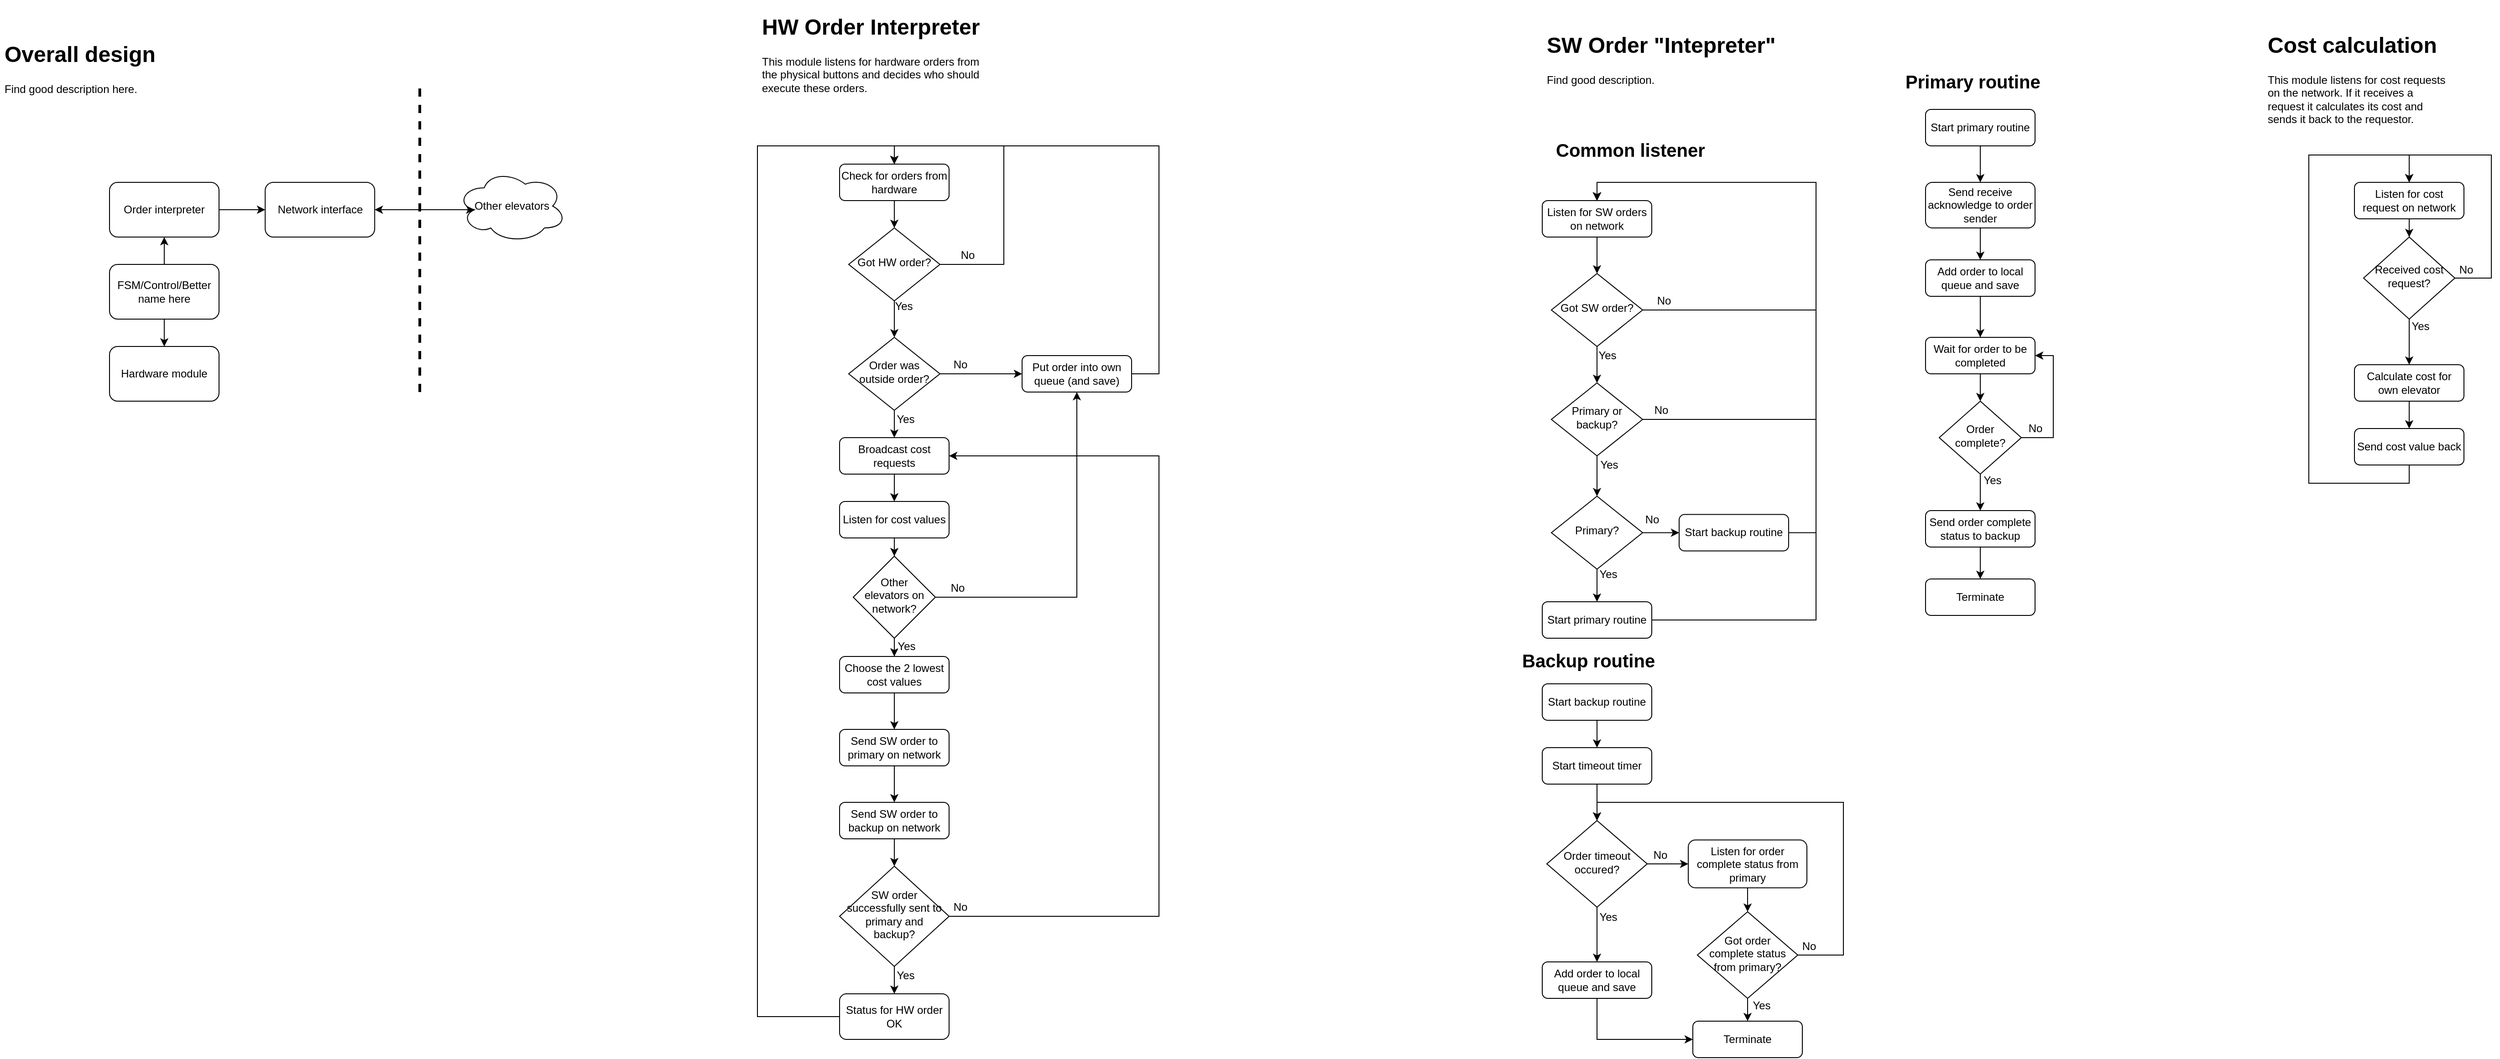 <mxfile version="12.6.5" type="device"><diagram id="C5RBs43oDa-KdzZeNtuy" name="Page-1"><mxGraphModel dx="2500" dy="1086" grid="1" gridSize="10" guides="1" tooltips="1" connect="1" arrows="1" fold="1" page="1" pageScale="1" pageWidth="827" pageHeight="1169" background="none" math="0" shadow="0"><root><mxCell id="WIyWlLk6GJQsqaUBKTNV-0"/><mxCell id="WIyWlLk6GJQsqaUBKTNV-1" parent="WIyWlLk6GJQsqaUBKTNV-0"/><mxCell id="woL1qmshhYIyrPWZytXS-4" value="" style="edgeStyle=orthogonalEdgeStyle;rounded=0;orthogonalLoop=1;jettySize=auto;html=1;entryX=0.5;entryY=0;entryDx=0;entryDy=0;" edge="1" parent="WIyWlLk6GJQsqaUBKTNV-1" source="woL1qmshhYIyrPWZytXS-0" target="woL1qmshhYIyrPWZytXS-1"><mxGeometry relative="1" as="geometry"><mxPoint x="350" y="290" as="targetPoint"/><Array as="points"><mxPoint x="340" y="290"/><mxPoint x="340" y="160"/><mxPoint x="220" y="160"/></Array></mxGeometry></mxCell><mxCell id="woL1qmshhYIyrPWZytXS-5" value="&lt;div&gt;No&lt;/div&gt;" style="text;html=1;align=center;verticalAlign=middle;resizable=0;points=[];labelBackgroundColor=#ffffff;" vertex="1" connectable="0" parent="woL1qmshhYIyrPWZytXS-4"><mxGeometry x="-0.706" y="-1" relative="1" as="geometry"><mxPoint x="-20" y="-11" as="offset"/></mxGeometry></mxCell><mxCell id="woL1qmshhYIyrPWZytXS-7" value="" style="edgeStyle=orthogonalEdgeStyle;rounded=0;orthogonalLoop=1;jettySize=auto;html=1;entryX=0.5;entryY=0;entryDx=0;entryDy=0;" edge="1" parent="WIyWlLk6GJQsqaUBKTNV-1" source="woL1qmshhYIyrPWZytXS-0" target="woL1qmshhYIyrPWZytXS-11"><mxGeometry relative="1" as="geometry"><mxPoint x="220" y="410" as="targetPoint"/></mxGeometry></mxCell><mxCell id="woL1qmshhYIyrPWZytXS-8" value="Yes" style="text;html=1;align=center;verticalAlign=middle;resizable=0;points=[];labelBackgroundColor=#ffffff;" vertex="1" connectable="0" parent="woL1qmshhYIyrPWZytXS-7"><mxGeometry x="-0.702" y="-1" relative="1" as="geometry"><mxPoint x="11" as="offset"/></mxGeometry></mxCell><mxCell id="woL1qmshhYIyrPWZytXS-0" value="Got HW order?" style="rhombus;whiteSpace=wrap;html=1;shadow=0;fontFamily=Helvetica;fontSize=12;align=center;strokeWidth=1;spacing=6;spacingTop=-4;" vertex="1" parent="WIyWlLk6GJQsqaUBKTNV-1"><mxGeometry x="170" y="250" width="100" height="80" as="geometry"/></mxCell><mxCell id="woL1qmshhYIyrPWZytXS-2" value="" style="edgeStyle=orthogonalEdgeStyle;rounded=0;orthogonalLoop=1;jettySize=auto;html=1;" edge="1" parent="WIyWlLk6GJQsqaUBKTNV-1" source="woL1qmshhYIyrPWZytXS-1" target="woL1qmshhYIyrPWZytXS-0"><mxGeometry relative="1" as="geometry"/></mxCell><mxCell id="woL1qmshhYIyrPWZytXS-1" value="Check for  orders from hardware" style="rounded=1;whiteSpace=wrap;html=1;fontSize=12;glass=0;strokeWidth=1;shadow=0;" vertex="1" parent="WIyWlLk6GJQsqaUBKTNV-1"><mxGeometry x="160" y="180" width="120" height="40" as="geometry"/></mxCell><mxCell id="woL1qmshhYIyrPWZytXS-19" value="" style="edgeStyle=orthogonalEdgeStyle;rounded=0;orthogonalLoop=1;jettySize=auto;html=1;" edge="1" parent="WIyWlLk6GJQsqaUBKTNV-1" source="woL1qmshhYIyrPWZytXS-10" target="woL1qmshhYIyrPWZytXS-18"><mxGeometry relative="1" as="geometry"/></mxCell><mxCell id="woL1qmshhYIyrPWZytXS-10" value="Broadcast cost requests" style="rounded=1;whiteSpace=wrap;html=1;fontSize=12;glass=0;strokeWidth=1;shadow=0;" vertex="1" parent="WIyWlLk6GJQsqaUBKTNV-1"><mxGeometry x="160" y="480" width="120" height="40" as="geometry"/></mxCell><mxCell id="woL1qmshhYIyrPWZytXS-26" value="" style="edgeStyle=orthogonalEdgeStyle;rounded=0;orthogonalLoop=1;jettySize=auto;html=1;" edge="1" parent="WIyWlLk6GJQsqaUBKTNV-1" source="woL1qmshhYIyrPWZytXS-18" target="woL1qmshhYIyrPWZytXS-25"><mxGeometry relative="1" as="geometry"/></mxCell><mxCell id="woL1qmshhYIyrPWZytXS-18" value="Listen for cost values" style="rounded=1;whiteSpace=wrap;html=1;fontSize=12;glass=0;strokeWidth=1;shadow=0;" vertex="1" parent="WIyWlLk6GJQsqaUBKTNV-1"><mxGeometry x="160" y="550" width="120" height="40" as="geometry"/></mxCell><mxCell id="woL1qmshhYIyrPWZytXS-13" value="" style="edgeStyle=orthogonalEdgeStyle;rounded=0;orthogonalLoop=1;jettySize=auto;html=1;entryX=0.5;entryY=0;entryDx=0;entryDy=0;" edge="1" parent="WIyWlLk6GJQsqaUBKTNV-1" source="woL1qmshhYIyrPWZytXS-11" target="woL1qmshhYIyrPWZytXS-10"><mxGeometry relative="1" as="geometry"><mxPoint x="220" y="530" as="targetPoint"/></mxGeometry></mxCell><mxCell id="woL1qmshhYIyrPWZytXS-32" value="Yes" style="text;html=1;align=center;verticalAlign=middle;resizable=0;points=[];labelBackgroundColor=#ffffff;" vertex="1" connectable="0" parent="woL1qmshhYIyrPWZytXS-13"><mxGeometry x="-0.79" y="1" relative="1" as="geometry"><mxPoint x="11" y="4.76" as="offset"/></mxGeometry></mxCell><mxCell id="woL1qmshhYIyrPWZytXS-15" value="" style="edgeStyle=orthogonalEdgeStyle;rounded=0;orthogonalLoop=1;jettySize=auto;html=1;entryX=0;entryY=0.5;entryDx=0;entryDy=0;" edge="1" parent="WIyWlLk6GJQsqaUBKTNV-1" source="woL1qmshhYIyrPWZytXS-11" target="woL1qmshhYIyrPWZytXS-59"><mxGeometry relative="1" as="geometry"><mxPoint x="353.29" y="410" as="targetPoint"/></mxGeometry></mxCell><mxCell id="woL1qmshhYIyrPWZytXS-16" value="No" style="text;html=1;align=center;verticalAlign=middle;resizable=0;points=[];labelBackgroundColor=#ffffff;" vertex="1" connectable="0" parent="woL1qmshhYIyrPWZytXS-15"><mxGeometry x="-0.663" relative="1" as="geometry"><mxPoint x="6.67" y="-10" as="offset"/></mxGeometry></mxCell><mxCell id="woL1qmshhYIyrPWZytXS-11" value="Order was outside order?" style="rhombus;whiteSpace=wrap;html=1;shadow=0;fontFamily=Helvetica;fontSize=12;align=center;strokeWidth=1;spacing=6;spacingTop=-4;" vertex="1" parent="WIyWlLk6GJQsqaUBKTNV-1"><mxGeometry x="170" y="370" width="100" height="80" as="geometry"/></mxCell><mxCell id="woL1qmshhYIyrPWZytXS-44" value="" style="edgeStyle=orthogonalEdgeStyle;rounded=0;orthogonalLoop=1;jettySize=auto;html=1;" edge="1" parent="WIyWlLk6GJQsqaUBKTNV-1" source="woL1qmshhYIyrPWZytXS-22" target="woL1qmshhYIyrPWZytXS-43"><mxGeometry relative="1" as="geometry"/></mxCell><mxCell id="woL1qmshhYIyrPWZytXS-22" value="Choose the 2 lowest cost values" style="rounded=1;whiteSpace=wrap;html=1;fontSize=12;glass=0;strokeWidth=1;shadow=0;" vertex="1" parent="WIyWlLk6GJQsqaUBKTNV-1"><mxGeometry x="160.0" y="720" width="120" height="40" as="geometry"/></mxCell><mxCell id="woL1qmshhYIyrPWZytXS-30" value="" style="edgeStyle=orthogonalEdgeStyle;rounded=0;orthogonalLoop=1;jettySize=auto;html=1;entryX=0.5;entryY=0;entryDx=0;entryDy=0;" edge="1" parent="WIyWlLk6GJQsqaUBKTNV-1" source="woL1qmshhYIyrPWZytXS-25" target="woL1qmshhYIyrPWZytXS-22"><mxGeometry relative="1" as="geometry"><mxPoint x="220" y="770" as="targetPoint"/></mxGeometry></mxCell><mxCell id="woL1qmshhYIyrPWZytXS-31" value="Yes" style="text;html=1;align=center;verticalAlign=middle;resizable=0;points=[];labelBackgroundColor=#ffffff;" vertex="1" connectable="0" parent="woL1qmshhYIyrPWZytXS-30"><mxGeometry x="-0.809" y="-1" relative="1" as="geometry"><mxPoint x="13.97" y="3" as="offset"/></mxGeometry></mxCell><mxCell id="woL1qmshhYIyrPWZytXS-34" value="" style="edgeStyle=orthogonalEdgeStyle;rounded=0;orthogonalLoop=1;jettySize=auto;html=1;entryX=0.5;entryY=1;entryDx=0;entryDy=0;" edge="1" parent="WIyWlLk6GJQsqaUBKTNV-1" source="woL1qmshhYIyrPWZytXS-25" target="woL1qmshhYIyrPWZytXS-59"><mxGeometry relative="1" as="geometry"><mxPoint x="353.48" y="650" as="targetPoint"/></mxGeometry></mxCell><mxCell id="woL1qmshhYIyrPWZytXS-35" value="No" style="text;html=1;align=center;verticalAlign=middle;resizable=0;points=[];labelBackgroundColor=#ffffff;" vertex="1" connectable="0" parent="woL1qmshhYIyrPWZytXS-34"><mxGeometry x="-0.282" relative="1" as="geometry"><mxPoint x="-112.67" y="-10" as="offset"/></mxGeometry></mxCell><mxCell id="woL1qmshhYIyrPWZytXS-25" value="Other elevators on network?" style="rhombus;whiteSpace=wrap;html=1;shadow=0;fontFamily=Helvetica;fontSize=12;align=center;strokeWidth=1;spacing=6;spacingTop=-4;" vertex="1" parent="WIyWlLk6GJQsqaUBKTNV-1"><mxGeometry x="175" y="610" width="90" height="90" as="geometry"/></mxCell><mxCell id="woL1qmshhYIyrPWZytXS-41" value="" style="edgeStyle=orthogonalEdgeStyle;rounded=0;orthogonalLoop=1;jettySize=auto;html=1;entryX=0.5;entryY=0;entryDx=0;entryDy=0;exitX=1;exitY=0.5;exitDx=0;exitDy=0;" edge="1" parent="WIyWlLk6GJQsqaUBKTNV-1" source="woL1qmshhYIyrPWZytXS-59" target="woL1qmshhYIyrPWZytXS-1"><mxGeometry relative="1" as="geometry"><mxPoint x="473" y="630" as="sourcePoint"/><mxPoint x="553" y="120" as="targetPoint"/><Array as="points"><mxPoint x="510" y="410"/><mxPoint x="510" y="160"/><mxPoint x="220" y="160"/></Array></mxGeometry></mxCell><mxCell id="woL1qmshhYIyrPWZytXS-47" value="" style="edgeStyle=orthogonalEdgeStyle;rounded=0;orthogonalLoop=1;jettySize=auto;html=1;" edge="1" parent="WIyWlLk6GJQsqaUBKTNV-1" source="woL1qmshhYIyrPWZytXS-42" target="woL1qmshhYIyrPWZytXS-46"><mxGeometry relative="1" as="geometry"/></mxCell><mxCell id="woL1qmshhYIyrPWZytXS-42" value="Send SW order to backup on network" style="rounded=1;whiteSpace=wrap;html=1;fontSize=12;glass=0;strokeWidth=1;shadow=0;" vertex="1" parent="WIyWlLk6GJQsqaUBKTNV-1"><mxGeometry x="160" y="880" width="120" height="40" as="geometry"/></mxCell><mxCell id="woL1qmshhYIyrPWZytXS-45" value="" style="edgeStyle=orthogonalEdgeStyle;rounded=0;orthogonalLoop=1;jettySize=auto;html=1;" edge="1" parent="WIyWlLk6GJQsqaUBKTNV-1" source="woL1qmshhYIyrPWZytXS-43" target="woL1qmshhYIyrPWZytXS-42"><mxGeometry relative="1" as="geometry"/></mxCell><mxCell id="woL1qmshhYIyrPWZytXS-43" value="Send SW order to primary on network" style="rounded=1;whiteSpace=wrap;html=1;fontSize=12;glass=0;strokeWidth=1;shadow=0;" vertex="1" parent="WIyWlLk6GJQsqaUBKTNV-1"><mxGeometry x="160" y="800" width="120" height="40" as="geometry"/></mxCell><mxCell id="woL1qmshhYIyrPWZytXS-49" value="" style="edgeStyle=orthogonalEdgeStyle;rounded=0;orthogonalLoop=1;jettySize=auto;html=1;entryX=1;entryY=0.5;entryDx=0;entryDy=0;" edge="1" parent="WIyWlLk6GJQsqaUBKTNV-1" source="woL1qmshhYIyrPWZytXS-46" target="woL1qmshhYIyrPWZytXS-10"><mxGeometry relative="1" as="geometry"><mxPoint x="430" y="700" as="targetPoint"/><Array as="points"><mxPoint x="510" y="1005"/><mxPoint x="510" y="500"/></Array></mxGeometry></mxCell><mxCell id="woL1qmshhYIyrPWZytXS-50" value="No" style="text;html=1;align=center;verticalAlign=middle;resizable=0;points=[];labelBackgroundColor=#ffffff;" vertex="1" connectable="0" parent="woL1qmshhYIyrPWZytXS-49"><mxGeometry x="-0.232" y="-3" relative="1" as="geometry"><mxPoint x="-221.03" y="130.31" as="offset"/></mxGeometry></mxCell><mxCell id="woL1qmshhYIyrPWZytXS-53" value="" style="edgeStyle=orthogonalEdgeStyle;rounded=0;orthogonalLoop=1;jettySize=auto;html=1;entryX=0.5;entryY=0;entryDx=0;entryDy=0;" edge="1" parent="WIyWlLk6GJQsqaUBKTNV-1" source="woL1qmshhYIyrPWZytXS-46" target="woL1qmshhYIyrPWZytXS-55"><mxGeometry relative="1" as="geometry"><mxPoint x="220" y="1100" as="targetPoint"/></mxGeometry></mxCell><mxCell id="woL1qmshhYIyrPWZytXS-54" value="Yes" style="text;html=1;align=center;verticalAlign=middle;resizable=0;points=[];labelBackgroundColor=#ffffff;" vertex="1" connectable="0" parent="woL1qmshhYIyrPWZytXS-53"><mxGeometry x="-0.735" relative="1" as="geometry"><mxPoint x="12" y="3.17" as="offset"/></mxGeometry></mxCell><mxCell id="woL1qmshhYIyrPWZytXS-46" value="SW order successfully sent to primary and backup?" style="rhombus;whiteSpace=wrap;html=1;shadow=0;fontFamily=Helvetica;fontSize=12;align=center;strokeWidth=1;spacing=6;spacingTop=-4;" vertex="1" parent="WIyWlLk6GJQsqaUBKTNV-1"><mxGeometry x="160" y="950" width="120" height="110" as="geometry"/></mxCell><mxCell id="woL1qmshhYIyrPWZytXS-57" value="" style="edgeStyle=orthogonalEdgeStyle;rounded=0;orthogonalLoop=1;jettySize=auto;html=1;entryX=0.5;entryY=0;entryDx=0;entryDy=0;" edge="1" parent="WIyWlLk6GJQsqaUBKTNV-1" source="woL1qmshhYIyrPWZytXS-55" target="woL1qmshhYIyrPWZytXS-1"><mxGeometry relative="1" as="geometry"><mxPoint x="110" y="160" as="targetPoint"/><Array as="points"><mxPoint x="70" y="1115"/><mxPoint x="70" y="160"/><mxPoint x="220" y="160"/></Array></mxGeometry></mxCell><mxCell id="woL1qmshhYIyrPWZytXS-55" value="Status for HW order OK" style="rounded=1;whiteSpace=wrap;html=1;fontSize=12;glass=0;strokeWidth=1;shadow=0;" vertex="1" parent="WIyWlLk6GJQsqaUBKTNV-1"><mxGeometry x="160" y="1090" width="120" height="50" as="geometry"/></mxCell><mxCell id="woL1qmshhYIyrPWZytXS-59" value="Put order into own queue (and save)" style="rounded=1;whiteSpace=wrap;html=1;fontSize=12;glass=0;strokeWidth=1;shadow=0;" vertex="1" parent="WIyWlLk6GJQsqaUBKTNV-1"><mxGeometry x="360" y="390" width="120" height="40" as="geometry"/></mxCell><mxCell id="woL1qmshhYIyrPWZytXS-60" value="&lt;h1&gt;HW Order Interpreter&lt;br&gt;&lt;/h1&gt;&lt;p&gt;This module listens for hardware orders from the physical buttons and decides who should execute these orders.&lt;br&gt;&lt;/p&gt;" style="text;html=1;strokeColor=none;fillColor=none;spacing=5;spacingTop=-20;whiteSpace=wrap;overflow=hidden;rounded=0;" vertex="1" parent="WIyWlLk6GJQsqaUBKTNV-1"><mxGeometry x="70" y="10" width="260" height="120" as="geometry"/></mxCell><mxCell id="woL1qmshhYIyrPWZytXS-65" value="&lt;h1&gt;SW Order &quot;Intepreter&quot;&lt;br&gt;&lt;/h1&gt;&lt;p&gt;Find good description.&lt;br&gt;&lt;/p&gt;" style="text;html=1;strokeColor=none;fillColor=none;spacing=5;spacingTop=-20;whiteSpace=wrap;overflow=hidden;rounded=0;" vertex="1" parent="WIyWlLk6GJQsqaUBKTNV-1"><mxGeometry x="930" y="30" width="270" height="120" as="geometry"/></mxCell><mxCell id="woL1qmshhYIyrPWZytXS-66" value="&lt;h1&gt;Cost calculation&lt;br&gt;&lt;/h1&gt;&lt;p&gt;This module listens for cost requests on the network. If it receives a request it calculates its cost and sends it back to the requestor.&lt;br&gt;&lt;/p&gt;" style="text;html=1;strokeColor=none;fillColor=none;spacing=5;spacingTop=-20;whiteSpace=wrap;overflow=hidden;rounded=0;" vertex="1" parent="WIyWlLk6GJQsqaUBKTNV-1"><mxGeometry x="1720" y="30" width="210" height="120" as="geometry"/></mxCell><mxCell id="woL1qmshhYIyrPWZytXS-69" value="" style="edgeStyle=orthogonalEdgeStyle;rounded=0;orthogonalLoop=1;jettySize=auto;html=1;" edge="1" parent="WIyWlLk6GJQsqaUBKTNV-1" source="woL1qmshhYIyrPWZytXS-67" target="woL1qmshhYIyrPWZytXS-68"><mxGeometry relative="1" as="geometry"/></mxCell><mxCell id="woL1qmshhYIyrPWZytXS-67" value="&lt;div&gt;Listen for cost request on network&lt;/div&gt;" style="rounded=1;whiteSpace=wrap;html=1;fontSize=12;glass=0;strokeWidth=1;shadow=0;" vertex="1" parent="WIyWlLk6GJQsqaUBKTNV-1"><mxGeometry x="1820" y="200" width="120" height="40" as="geometry"/></mxCell><mxCell id="woL1qmshhYIyrPWZytXS-71" value="" style="edgeStyle=orthogonalEdgeStyle;rounded=0;orthogonalLoop=1;jettySize=auto;html=1;entryX=0.5;entryY=0;entryDx=0;entryDy=0;" edge="1" parent="WIyWlLk6GJQsqaUBKTNV-1" source="woL1qmshhYIyrPWZytXS-68" target="woL1qmshhYIyrPWZytXS-76"><mxGeometry relative="1" as="geometry"><mxPoint x="1880" y="430" as="targetPoint"/></mxGeometry></mxCell><mxCell id="woL1qmshhYIyrPWZytXS-75" value="Yes" style="text;html=1;align=center;verticalAlign=middle;resizable=0;points=[];labelBackgroundColor=#ffffff;" vertex="1" connectable="0" parent="woL1qmshhYIyrPWZytXS-71"><mxGeometry x="-0.786" y="1" relative="1" as="geometry"><mxPoint x="11" y="2" as="offset"/></mxGeometry></mxCell><mxCell id="woL1qmshhYIyrPWZytXS-78" value="" style="edgeStyle=orthogonalEdgeStyle;rounded=0;orthogonalLoop=1;jettySize=auto;html=1;entryX=0.5;entryY=0;entryDx=0;entryDy=0;" edge="1" parent="WIyWlLk6GJQsqaUBKTNV-1" source="woL1qmshhYIyrPWZytXS-68" target="woL1qmshhYIyrPWZytXS-67"><mxGeometry relative="1" as="geometry"><mxPoint x="2010" y="305" as="targetPoint"/><Array as="points"><mxPoint x="1970" y="305"/><mxPoint x="1970" y="170"/><mxPoint x="1880" y="170"/></Array></mxGeometry></mxCell><mxCell id="woL1qmshhYIyrPWZytXS-79" value="No" style="text;html=1;align=center;verticalAlign=middle;resizable=0;points=[];labelBackgroundColor=#ffffff;" vertex="1" connectable="0" parent="woL1qmshhYIyrPWZytXS-78"><mxGeometry x="-0.939" relative="1" as="geometry"><mxPoint x="2.38" y="-9" as="offset"/></mxGeometry></mxCell><mxCell id="woL1qmshhYIyrPWZytXS-68" value="Received cost request?" style="rhombus;whiteSpace=wrap;html=1;shadow=0;fontFamily=Helvetica;fontSize=12;align=center;strokeWidth=1;spacing=6;spacingTop=-4;" vertex="1" parent="WIyWlLk6GJQsqaUBKTNV-1"><mxGeometry x="1830" y="260" width="100" height="90" as="geometry"/></mxCell><mxCell id="woL1qmshhYIyrPWZytXS-82" value="" style="edgeStyle=orthogonalEdgeStyle;rounded=0;orthogonalLoop=1;jettySize=auto;html=1;" edge="1" parent="WIyWlLk6GJQsqaUBKTNV-1" source="woL1qmshhYIyrPWZytXS-76" target="woL1qmshhYIyrPWZytXS-81"><mxGeometry relative="1" as="geometry"/></mxCell><mxCell id="woL1qmshhYIyrPWZytXS-76" value="Calculate cost for own elevator" style="rounded=1;whiteSpace=wrap;html=1;fontSize=12;glass=0;strokeWidth=1;shadow=0;" vertex="1" parent="WIyWlLk6GJQsqaUBKTNV-1"><mxGeometry x="1820" y="400" width="120" height="40" as="geometry"/></mxCell><mxCell id="woL1qmshhYIyrPWZytXS-84" value="" style="edgeStyle=orthogonalEdgeStyle;rounded=0;orthogonalLoop=1;jettySize=auto;html=1;entryX=0.5;entryY=0;entryDx=0;entryDy=0;" edge="1" parent="WIyWlLk6GJQsqaUBKTNV-1" source="woL1qmshhYIyrPWZytXS-81" target="woL1qmshhYIyrPWZytXS-67"><mxGeometry relative="1" as="geometry"><mxPoint x="1780" y="230" as="targetPoint"/><Array as="points"><mxPoint x="1880" y="530"/><mxPoint x="1770" y="530"/><mxPoint x="1770" y="170"/><mxPoint x="1880" y="170"/></Array></mxGeometry></mxCell><mxCell id="woL1qmshhYIyrPWZytXS-81" value="Send cost value back" style="rounded=1;whiteSpace=wrap;html=1;fontSize=12;glass=0;strokeWidth=1;shadow=0;" vertex="1" parent="WIyWlLk6GJQsqaUBKTNV-1"><mxGeometry x="1820" y="470" width="120" height="40" as="geometry"/></mxCell><mxCell id="woL1qmshhYIyrPWZytXS-85" value="&lt;h1&gt;Overall design&lt;br&gt;&lt;/h1&gt;&lt;p&gt;Find good description here.&lt;br&gt;&lt;/p&gt;" style="text;html=1;strokeColor=none;fillColor=none;spacing=5;spacingTop=-20;whiteSpace=wrap;overflow=hidden;rounded=0;" vertex="1" parent="WIyWlLk6GJQsqaUBKTNV-1"><mxGeometry x="-760" y="40" width="190" height="120" as="geometry"/></mxCell><mxCell id="woL1qmshhYIyrPWZytXS-88" value="" style="edgeStyle=orthogonalEdgeStyle;rounded=0;orthogonalLoop=1;jettySize=auto;html=1;" edge="1" parent="WIyWlLk6GJQsqaUBKTNV-1" source="woL1qmshhYIyrPWZytXS-86" target="woL1qmshhYIyrPWZytXS-87"><mxGeometry relative="1" as="geometry"/></mxCell><mxCell id="woL1qmshhYIyrPWZytXS-86" value="Listen for SW orders on network" style="rounded=1;whiteSpace=wrap;html=1;fontSize=12;glass=0;strokeWidth=1;shadow=0;" vertex="1" parent="WIyWlLk6GJQsqaUBKTNV-1"><mxGeometry x="930" y="220" width="120" height="40" as="geometry"/></mxCell><mxCell id="woL1qmshhYIyrPWZytXS-90" value="" style="edgeStyle=orthogonalEdgeStyle;rounded=0;orthogonalLoop=1;jettySize=auto;html=1;entryX=0.5;entryY=0;entryDx=0;entryDy=0;" edge="1" parent="WIyWlLk6GJQsqaUBKTNV-1" source="woL1qmshhYIyrPWZytXS-87" target="woL1qmshhYIyrPWZytXS-86"><mxGeometry relative="1" as="geometry"><mxPoint x="1120.0" y="340.0" as="targetPoint"/><Array as="points"><mxPoint x="1230" y="340"/><mxPoint x="1230" y="200"/><mxPoint x="990" y="200"/></Array></mxGeometry></mxCell><mxCell id="woL1qmshhYIyrPWZytXS-91" value="No" style="text;html=1;align=center;verticalAlign=middle;resizable=0;points=[];labelBackgroundColor=#ffffff;" vertex="1" connectable="0" parent="woL1qmshhYIyrPWZytXS-90"><mxGeometry x="-0.915" y="1" relative="1" as="geometry"><mxPoint x="-2.37" y="-8.97" as="offset"/></mxGeometry></mxCell><mxCell id="woL1qmshhYIyrPWZytXS-93" value="" style="edgeStyle=orthogonalEdgeStyle;rounded=0;orthogonalLoop=1;jettySize=auto;html=1;" edge="1" parent="WIyWlLk6GJQsqaUBKTNV-1" source="woL1qmshhYIyrPWZytXS-87" target="woL1qmshhYIyrPWZytXS-92"><mxGeometry relative="1" as="geometry"/></mxCell><mxCell id="woL1qmshhYIyrPWZytXS-95" value="Yes" style="text;html=1;align=center;verticalAlign=middle;resizable=0;points=[];labelBackgroundColor=#ffffff;" vertex="1" connectable="0" parent="woL1qmshhYIyrPWZytXS-93"><mxGeometry x="-0.75" y="-1" relative="1" as="geometry"><mxPoint x="12" y="4.76" as="offset"/></mxGeometry></mxCell><mxCell id="woL1qmshhYIyrPWZytXS-87" value="Got SW order?" style="rhombus;whiteSpace=wrap;html=1;shadow=0;fontFamily=Helvetica;fontSize=12;align=center;strokeWidth=1;spacing=6;spacingTop=-4;" vertex="1" parent="WIyWlLk6GJQsqaUBKTNV-1"><mxGeometry x="940" y="300" width="100" height="80" as="geometry"/></mxCell><mxCell id="woL1qmshhYIyrPWZytXS-99" value="" style="edgeStyle=orthogonalEdgeStyle;rounded=0;orthogonalLoop=1;jettySize=auto;html=1;entryX=0.5;entryY=0;entryDx=0;entryDy=0;" edge="1" parent="WIyWlLk6GJQsqaUBKTNV-1" source="woL1qmshhYIyrPWZytXS-92" target="woL1qmshhYIyrPWZytXS-86"><mxGeometry relative="1" as="geometry"><mxPoint x="1080" y="340" as="targetPoint"/><Array as="points"><mxPoint x="1230" y="460"/><mxPoint x="1230" y="200"/><mxPoint x="990" y="200"/></Array></mxGeometry></mxCell><mxCell id="woL1qmshhYIyrPWZytXS-100" value="No" style="text;html=1;align=center;verticalAlign=middle;resizable=0;points=[];labelBackgroundColor=#ffffff;" vertex="1" connectable="0" parent="woL1qmshhYIyrPWZytXS-99"><mxGeometry x="-0.767" y="2" relative="1" as="geometry"><mxPoint x="-62.5" y="-8" as="offset"/></mxGeometry></mxCell><mxCell id="woL1qmshhYIyrPWZytXS-142" value="" style="edgeStyle=orthogonalEdgeStyle;rounded=0;orthogonalLoop=1;jettySize=auto;html=1;strokeWidth=1;" edge="1" parent="WIyWlLk6GJQsqaUBKTNV-1" source="woL1qmshhYIyrPWZytXS-92" target="woL1qmshhYIyrPWZytXS-141"><mxGeometry relative="1" as="geometry"/></mxCell><mxCell id="woL1qmshhYIyrPWZytXS-143" value="Yes" style="text;html=1;align=center;verticalAlign=middle;resizable=0;points=[];labelBackgroundColor=#ffffff;" vertex="1" connectable="0" parent="woL1qmshhYIyrPWZytXS-142"><mxGeometry x="-0.721" y="1" relative="1" as="geometry"><mxPoint x="12" y="3.81" as="offset"/></mxGeometry></mxCell><mxCell id="woL1qmshhYIyrPWZytXS-92" value="Primary or backup?" style="rhombus;whiteSpace=wrap;html=1;shadow=0;fontFamily=Helvetica;fontSize=12;align=center;strokeWidth=1;spacing=6;spacingTop=-4;" vertex="1" parent="WIyWlLk6GJQsqaUBKTNV-1"><mxGeometry x="940" y="420" width="100" height="80" as="geometry"/></mxCell><mxCell id="woL1qmshhYIyrPWZytXS-145" value="" style="edgeStyle=orthogonalEdgeStyle;rounded=0;orthogonalLoop=1;jettySize=auto;html=1;strokeWidth=1;entryX=0;entryY=0.5;entryDx=0;entryDy=0;" edge="1" parent="WIyWlLk6GJQsqaUBKTNV-1" source="woL1qmshhYIyrPWZytXS-141" target="woL1qmshhYIyrPWZytXS-146"><mxGeometry relative="1" as="geometry"><mxPoint x="1120" y="584.29" as="targetPoint"/></mxGeometry></mxCell><mxCell id="woL1qmshhYIyrPWZytXS-151" value="No" style="text;html=1;align=center;verticalAlign=middle;resizable=0;points=[];labelBackgroundColor=#ffffff;" vertex="1" connectable="0" parent="woL1qmshhYIyrPWZytXS-145"><mxGeometry x="-0.719" relative="1" as="geometry"><mxPoint x="4.17" y="-14.29" as="offset"/></mxGeometry></mxCell><mxCell id="woL1qmshhYIyrPWZytXS-149" value="" style="edgeStyle=orthogonalEdgeStyle;rounded=0;orthogonalLoop=1;jettySize=auto;html=1;strokeWidth=1;entryX=0.5;entryY=0;entryDx=0;entryDy=0;" edge="1" parent="WIyWlLk6GJQsqaUBKTNV-1" source="woL1qmshhYIyrPWZytXS-141" target="woL1qmshhYIyrPWZytXS-147"><mxGeometry relative="1" as="geometry"><mxPoint x="990" y="704.29" as="targetPoint"/></mxGeometry></mxCell><mxCell id="woL1qmshhYIyrPWZytXS-150" value="Yes" style="text;html=1;align=center;verticalAlign=middle;resizable=0;points=[];labelBackgroundColor=#ffffff;" vertex="1" connectable="0" parent="woL1qmshhYIyrPWZytXS-149"><mxGeometry x="0.097" y="-10" relative="1" as="geometry"><mxPoint x="22" y="-10" as="offset"/></mxGeometry></mxCell><mxCell id="woL1qmshhYIyrPWZytXS-141" value="Primary?" style="rhombus;whiteSpace=wrap;html=1;shadow=0;fontFamily=Helvetica;fontSize=12;align=center;strokeWidth=1;spacing=6;spacingTop=-4;" vertex="1" parent="WIyWlLk6GJQsqaUBKTNV-1"><mxGeometry x="940" y="544.29" width="100" height="80" as="geometry"/></mxCell><mxCell id="woL1qmshhYIyrPWZytXS-102" value="Network interface" style="rounded=1;whiteSpace=wrap;html=1;" vertex="1" parent="WIyWlLk6GJQsqaUBKTNV-1"><mxGeometry x="-469.41" y="200" width="120" height="60" as="geometry"/></mxCell><mxCell id="woL1qmshhYIyrPWZytXS-107" value="" style="edgeStyle=orthogonalEdgeStyle;rounded=0;orthogonalLoop=1;jettySize=auto;html=1;entryX=0;entryY=0.5;entryDx=0;entryDy=0;" edge="1" parent="WIyWlLk6GJQsqaUBKTNV-1" source="woL1qmshhYIyrPWZytXS-103" target="woL1qmshhYIyrPWZytXS-102"><mxGeometry relative="1" as="geometry"><mxPoint x="-489.41" y="340" as="targetPoint"/></mxGeometry></mxCell><mxCell id="woL1qmshhYIyrPWZytXS-103" value="Order interpreter" style="rounded=1;whiteSpace=wrap;html=1;" vertex="1" parent="WIyWlLk6GJQsqaUBKTNV-1"><mxGeometry x="-640" y="200" width="120" height="60" as="geometry"/></mxCell><mxCell id="woL1qmshhYIyrPWZytXS-110" value="" style="edgeStyle=orthogonalEdgeStyle;rounded=0;orthogonalLoop=1;jettySize=auto;html=1;" edge="1" parent="WIyWlLk6GJQsqaUBKTNV-1" source="woL1qmshhYIyrPWZytXS-104" target="woL1qmshhYIyrPWZytXS-105"><mxGeometry relative="1" as="geometry"/></mxCell><mxCell id="woL1qmshhYIyrPWZytXS-111" value="" style="edgeStyle=orthogonalEdgeStyle;rounded=0;orthogonalLoop=1;jettySize=auto;html=1;" edge="1" parent="WIyWlLk6GJQsqaUBKTNV-1" source="woL1qmshhYIyrPWZytXS-104" target="woL1qmshhYIyrPWZytXS-103"><mxGeometry relative="1" as="geometry"/></mxCell><mxCell id="woL1qmshhYIyrPWZytXS-104" value="FSM/Control/Better name here" style="rounded=1;whiteSpace=wrap;html=1;" vertex="1" parent="WIyWlLk6GJQsqaUBKTNV-1"><mxGeometry x="-640" y="290" width="120" height="60" as="geometry"/></mxCell><mxCell id="woL1qmshhYIyrPWZytXS-105" value="Hardware module" style="rounded=1;whiteSpace=wrap;html=1;" vertex="1" parent="WIyWlLk6GJQsqaUBKTNV-1"><mxGeometry x="-640" y="380" width="120" height="60" as="geometry"/></mxCell><mxCell id="woL1qmshhYIyrPWZytXS-114" value="Other elevators" style="ellipse;shape=cloud;whiteSpace=wrap;html=1;" vertex="1" parent="WIyWlLk6GJQsqaUBKTNV-1"><mxGeometry x="-259.41" y="186" width="120" height="80" as="geometry"/></mxCell><mxCell id="woL1qmshhYIyrPWZytXS-115" value="" style="endArrow=none;dashed=1;html=1;strokeWidth=3;" edge="1" parent="WIyWlLk6GJQsqaUBKTNV-1"><mxGeometry width="50" height="50" relative="1" as="geometry"><mxPoint x="-300.0" y="430" as="sourcePoint"/><mxPoint x="-300.0" y="90" as="targetPoint"/></mxGeometry></mxCell><mxCell id="woL1qmshhYIyrPWZytXS-125" value="" style="endArrow=classic;startArrow=classic;html=1;strokeWidth=1;entryX=0.16;entryY=0.55;entryDx=0;entryDy=0;entryPerimeter=0;exitX=1;exitY=0.5;exitDx=0;exitDy=0;" edge="1" parent="WIyWlLk6GJQsqaUBKTNV-1" source="woL1qmshhYIyrPWZytXS-102" target="woL1qmshhYIyrPWZytXS-114"><mxGeometry width="50" height="50" relative="1" as="geometry"><mxPoint x="-250" y="420" as="sourcePoint"/><mxPoint x="-200" y="370" as="targetPoint"/></mxGeometry></mxCell><mxCell id="woL1qmshhYIyrPWZytXS-127" value="&lt;h1 style=&quot;font-size: 20px&quot;&gt;Common listener&lt;br&gt;&lt;/h1&gt;" style="text;html=1;strokeColor=none;fillColor=none;spacing=5;spacingTop=-20;whiteSpace=wrap;overflow=hidden;rounded=0;" vertex="1" parent="WIyWlLk6GJQsqaUBKTNV-1"><mxGeometry x="940" y="150" width="175" height="30" as="geometry"/></mxCell><mxCell id="woL1qmshhYIyrPWZytXS-130" value="" style="edgeStyle=orthogonalEdgeStyle;rounded=0;orthogonalLoop=1;jettySize=auto;html=1;strokeWidth=1;" edge="1" parent="WIyWlLk6GJQsqaUBKTNV-1" source="woL1qmshhYIyrPWZytXS-128" target="woL1qmshhYIyrPWZytXS-129"><mxGeometry relative="1" as="geometry"/></mxCell><mxCell id="woL1qmshhYIyrPWZytXS-128" value="Send receive acknowledge to order sender" style="rounded=1;whiteSpace=wrap;html=1;fontSize=12;glass=0;strokeWidth=1;shadow=0;" vertex="1" parent="WIyWlLk6GJQsqaUBKTNV-1"><mxGeometry x="1350" y="200" width="120" height="50" as="geometry"/></mxCell><mxCell id="woL1qmshhYIyrPWZytXS-134" value="" style="edgeStyle=orthogonalEdgeStyle;rounded=0;orthogonalLoop=1;jettySize=auto;html=1;strokeWidth=1;" edge="1" parent="WIyWlLk6GJQsqaUBKTNV-1" source="woL1qmshhYIyrPWZytXS-129" target="woL1qmshhYIyrPWZytXS-133"><mxGeometry relative="1" as="geometry"/></mxCell><mxCell id="woL1qmshhYIyrPWZytXS-129" value="Add order to local queue and save" style="rounded=1;whiteSpace=wrap;html=1;fontSize=12;glass=0;strokeWidth=1;shadow=0;" vertex="1" parent="WIyWlLk6GJQsqaUBKTNV-1"><mxGeometry x="1350" y="285" width="120" height="40" as="geometry"/></mxCell><mxCell id="woL1qmshhYIyrPWZytXS-136" value="" style="edgeStyle=orthogonalEdgeStyle;rounded=0;orthogonalLoop=1;jettySize=auto;html=1;strokeWidth=1;" edge="1" parent="WIyWlLk6GJQsqaUBKTNV-1" source="woL1qmshhYIyrPWZytXS-133" target="woL1qmshhYIyrPWZytXS-135"><mxGeometry relative="1" as="geometry"/></mxCell><mxCell id="woL1qmshhYIyrPWZytXS-133" value="Wait for order to be completed" style="rounded=1;whiteSpace=wrap;html=1;fontSize=12;glass=0;strokeWidth=1;shadow=0;" vertex="1" parent="WIyWlLk6GJQsqaUBKTNV-1"><mxGeometry x="1350" y="370" width="120" height="40" as="geometry"/></mxCell><mxCell id="woL1qmshhYIyrPWZytXS-139" value="" style="edgeStyle=orthogonalEdgeStyle;rounded=0;orthogonalLoop=1;jettySize=auto;html=1;strokeWidth=1;entryX=1;entryY=0.5;entryDx=0;entryDy=0;" edge="1" parent="WIyWlLk6GJQsqaUBKTNV-1" source="woL1qmshhYIyrPWZytXS-135" target="woL1qmshhYIyrPWZytXS-133"><mxGeometry relative="1" as="geometry"><mxPoint x="1535.0" y="480" as="targetPoint"/><Array as="points"><mxPoint x="1490" y="480"/><mxPoint x="1490" y="390"/></Array></mxGeometry></mxCell><mxCell id="woL1qmshhYIyrPWZytXS-140" value="No" style="text;html=1;align=center;verticalAlign=middle;resizable=0;points=[];labelBackgroundColor=#ffffff;" vertex="1" connectable="0" parent="woL1qmshhYIyrPWZytXS-139"><mxGeometry x="-0.556" y="2" relative="1" as="geometry"><mxPoint x="-17.38" y="-8.03" as="offset"/></mxGeometry></mxCell><mxCell id="woL1qmshhYIyrPWZytXS-157" value="" style="edgeStyle=orthogonalEdgeStyle;rounded=0;orthogonalLoop=1;jettySize=auto;html=1;strokeWidth=1;entryX=0.5;entryY=0;entryDx=0;entryDy=0;" edge="1" parent="WIyWlLk6GJQsqaUBKTNV-1" source="woL1qmshhYIyrPWZytXS-135" target="woL1qmshhYIyrPWZytXS-158"><mxGeometry relative="1" as="geometry"><mxPoint x="1410" y="600" as="targetPoint"/></mxGeometry></mxCell><mxCell id="woL1qmshhYIyrPWZytXS-163" value="Yes" style="text;html=1;align=center;verticalAlign=middle;resizable=0;points=[];labelBackgroundColor=#ffffff;" vertex="1" connectable="0" parent="woL1qmshhYIyrPWZytXS-157"><mxGeometry x="-0.67" y="-1" relative="1" as="geometry"><mxPoint x="14" as="offset"/></mxGeometry></mxCell><mxCell id="woL1qmshhYIyrPWZytXS-135" value="Order complete?" style="rhombus;whiteSpace=wrap;html=1;shadow=0;fontFamily=Helvetica;fontSize=12;align=center;strokeWidth=1;spacing=6;spacingTop=-4;" vertex="1" parent="WIyWlLk6GJQsqaUBKTNV-1"><mxGeometry x="1365" y="440" width="90" height="80" as="geometry"/></mxCell><mxCell id="woL1qmshhYIyrPWZytXS-152" style="edgeStyle=orthogonalEdgeStyle;rounded=0;orthogonalLoop=1;jettySize=auto;html=1;strokeWidth=1;entryX=0.5;entryY=0;entryDx=0;entryDy=0;" edge="1" parent="WIyWlLk6GJQsqaUBKTNV-1" source="woL1qmshhYIyrPWZytXS-146" target="woL1qmshhYIyrPWZytXS-86"><mxGeometry relative="1" as="geometry"><mxPoint x="1160" y="430" as="targetPoint"/><Array as="points"><mxPoint x="1230" y="584"/><mxPoint x="1230" y="200"/><mxPoint x="990" y="200"/></Array></mxGeometry></mxCell><mxCell id="woL1qmshhYIyrPWZytXS-146" value="Start backup routine" style="rounded=1;whiteSpace=wrap;html=1;fontSize=12;glass=0;strokeWidth=1;shadow=0;" vertex="1" parent="WIyWlLk6GJQsqaUBKTNV-1"><mxGeometry x="1080" y="564.29" width="120" height="40" as="geometry"/></mxCell><mxCell id="woL1qmshhYIyrPWZytXS-153" style="edgeStyle=orthogonalEdgeStyle;rounded=0;orthogonalLoop=1;jettySize=auto;html=1;entryX=0.5;entryY=0;entryDx=0;entryDy=0;strokeWidth=1;" edge="1" parent="WIyWlLk6GJQsqaUBKTNV-1" source="woL1qmshhYIyrPWZytXS-147" target="woL1qmshhYIyrPWZytXS-86"><mxGeometry relative="1" as="geometry"><Array as="points"><mxPoint x="1230" y="680"/><mxPoint x="1230" y="200"/><mxPoint x="990" y="200"/></Array></mxGeometry></mxCell><mxCell id="woL1qmshhYIyrPWZytXS-147" value="Start primary routine" style="rounded=1;whiteSpace=wrap;html=1;fontSize=12;glass=0;strokeWidth=1;shadow=0;" vertex="1" parent="WIyWlLk6GJQsqaUBKTNV-1"><mxGeometry x="930" y="660" width="120" height="40" as="geometry"/></mxCell><mxCell id="woL1qmshhYIyrPWZytXS-155" value="" style="edgeStyle=orthogonalEdgeStyle;rounded=0;orthogonalLoop=1;jettySize=auto;html=1;strokeWidth=1;" edge="1" parent="WIyWlLk6GJQsqaUBKTNV-1" source="woL1qmshhYIyrPWZytXS-154" target="woL1qmshhYIyrPWZytXS-128"><mxGeometry relative="1" as="geometry"/></mxCell><mxCell id="woL1qmshhYIyrPWZytXS-154" value="Start primary routine" style="rounded=1;whiteSpace=wrap;html=1;fontSize=12;glass=0;strokeWidth=1;shadow=0;" vertex="1" parent="WIyWlLk6GJQsqaUBKTNV-1"><mxGeometry x="1350" y="120" width="120" height="40" as="geometry"/></mxCell><mxCell id="woL1qmshhYIyrPWZytXS-162" value="" style="edgeStyle=orthogonalEdgeStyle;rounded=0;orthogonalLoop=1;jettySize=auto;html=1;strokeWidth=1;" edge="1" parent="WIyWlLk6GJQsqaUBKTNV-1" source="woL1qmshhYIyrPWZytXS-158" target="woL1qmshhYIyrPWZytXS-161"><mxGeometry relative="1" as="geometry"/></mxCell><mxCell id="woL1qmshhYIyrPWZytXS-158" value="Send order complete status to backup" style="rounded=1;whiteSpace=wrap;html=1;fontSize=12;glass=0;strokeWidth=1;shadow=0;" vertex="1" parent="WIyWlLk6GJQsqaUBKTNV-1"><mxGeometry x="1350" y="560" width="120" height="40" as="geometry"/></mxCell><mxCell id="woL1qmshhYIyrPWZytXS-161" value="Terminate" style="rounded=1;whiteSpace=wrap;html=1;fontSize=12;glass=0;strokeWidth=1;shadow=0;" vertex="1" parent="WIyWlLk6GJQsqaUBKTNV-1"><mxGeometry x="1350" y="635" width="120" height="40" as="geometry"/></mxCell><mxCell id="woL1qmshhYIyrPWZytXS-164" value="&lt;h1 style=&quot;font-size: 20px&quot;&gt;Primary routine&lt;br&gt;&lt;/h1&gt;" style="text;html=1;strokeColor=none;fillColor=none;spacing=5;spacingTop=-20;whiteSpace=wrap;overflow=hidden;rounded=0;" vertex="1" parent="WIyWlLk6GJQsqaUBKTNV-1"><mxGeometry x="1322.5" y="75" width="175" height="30" as="geometry"/></mxCell><mxCell id="woL1qmshhYIyrPWZytXS-167" value="" style="edgeStyle=orthogonalEdgeStyle;rounded=0;orthogonalLoop=1;jettySize=auto;html=1;strokeWidth=1;" edge="1" parent="WIyWlLk6GJQsqaUBKTNV-1" source="woL1qmshhYIyrPWZytXS-165" target="woL1qmshhYIyrPWZytXS-166"><mxGeometry relative="1" as="geometry"/></mxCell><mxCell id="woL1qmshhYIyrPWZytXS-165" value="Start backup routine" style="rounded=1;whiteSpace=wrap;html=1;fontSize=12;glass=0;strokeWidth=1;shadow=0;" vertex="1" parent="WIyWlLk6GJQsqaUBKTNV-1"><mxGeometry x="930" y="750" width="120" height="40" as="geometry"/></mxCell><mxCell id="woL1qmshhYIyrPWZytXS-169" value="" style="edgeStyle=orthogonalEdgeStyle;rounded=0;orthogonalLoop=1;jettySize=auto;html=1;strokeWidth=1;" edge="1" parent="WIyWlLk6GJQsqaUBKTNV-1" source="woL1qmshhYIyrPWZytXS-166" target="woL1qmshhYIyrPWZytXS-168"><mxGeometry relative="1" as="geometry"/></mxCell><mxCell id="woL1qmshhYIyrPWZytXS-166" value="Start timeout timer" style="rounded=1;whiteSpace=wrap;html=1;fontSize=12;glass=0;strokeWidth=1;shadow=0;" vertex="1" parent="WIyWlLk6GJQsqaUBKTNV-1"><mxGeometry x="930" y="820" width="120" height="40" as="geometry"/></mxCell><mxCell id="woL1qmshhYIyrPWZytXS-171" value="" style="edgeStyle=orthogonalEdgeStyle;rounded=0;orthogonalLoop=1;jettySize=auto;html=1;strokeWidth=1;entryX=0.5;entryY=0;entryDx=0;entryDy=0;" edge="1" parent="WIyWlLk6GJQsqaUBKTNV-1" source="woL1qmshhYIyrPWZytXS-168" target="woL1qmshhYIyrPWZytXS-186"><mxGeometry relative="1" as="geometry"><mxPoint x="990" y="1040" as="targetPoint"/></mxGeometry></mxCell><mxCell id="woL1qmshhYIyrPWZytXS-173" value="Yes" style="text;html=1;align=center;verticalAlign=middle;resizable=0;points=[];labelBackgroundColor=#ffffff;" vertex="1" connectable="0" parent="woL1qmshhYIyrPWZytXS-171"><mxGeometry x="-0.794" y="-1" relative="1" as="geometry"><mxPoint x="13" y="5.17" as="offset"/></mxGeometry></mxCell><mxCell id="woL1qmshhYIyrPWZytXS-175" value="" style="edgeStyle=orthogonalEdgeStyle;rounded=0;orthogonalLoop=1;jettySize=auto;html=1;strokeWidth=1;entryX=0;entryY=0.5;entryDx=0;entryDy=0;" edge="1" parent="WIyWlLk6GJQsqaUBKTNV-1" source="woL1qmshhYIyrPWZytXS-168" target="woL1qmshhYIyrPWZytXS-176"><mxGeometry relative="1" as="geometry"><mxPoint x="1125.0" y="947.5" as="targetPoint"/></mxGeometry></mxCell><mxCell id="woL1qmshhYIyrPWZytXS-189" value="No" style="text;html=1;align=center;verticalAlign=middle;resizable=0;points=[];labelBackgroundColor=#ffffff;" vertex="1" connectable="0" parent="woL1qmshhYIyrPWZytXS-175"><mxGeometry x="-0.723" y="-2" relative="1" as="geometry"><mxPoint x="7.81" y="-11.5" as="offset"/></mxGeometry></mxCell><mxCell id="woL1qmshhYIyrPWZytXS-168" value="Order timeout occured?" style="rhombus;whiteSpace=wrap;html=1;shadow=0;fontFamily=Helvetica;fontSize=12;align=center;strokeWidth=1;spacing=6;spacingTop=-4;" vertex="1" parent="WIyWlLk6GJQsqaUBKTNV-1"><mxGeometry x="935" y="900" width="110" height="95" as="geometry"/></mxCell><mxCell id="woL1qmshhYIyrPWZytXS-178" value="" style="edgeStyle=orthogonalEdgeStyle;rounded=0;orthogonalLoop=1;jettySize=auto;html=1;strokeWidth=1;" edge="1" parent="WIyWlLk6GJQsqaUBKTNV-1" source="woL1qmshhYIyrPWZytXS-176" target="woL1qmshhYIyrPWZytXS-177"><mxGeometry relative="1" as="geometry"/></mxCell><mxCell id="woL1qmshhYIyrPWZytXS-176" value="Listen for order complete status from primary" style="rounded=1;whiteSpace=wrap;html=1;fontSize=12;glass=0;strokeWidth=1;shadow=0;" vertex="1" parent="WIyWlLk6GJQsqaUBKTNV-1"><mxGeometry x="1090" y="921.25" width="130" height="52.5" as="geometry"/></mxCell><mxCell id="woL1qmshhYIyrPWZytXS-180" value="" style="edgeStyle=orthogonalEdgeStyle;rounded=0;orthogonalLoop=1;jettySize=auto;html=1;strokeWidth=1;entryX=0.5;entryY=0;entryDx=0;entryDy=0;" edge="1" parent="WIyWlLk6GJQsqaUBKTNV-1" source="woL1qmshhYIyrPWZytXS-177" target="woL1qmshhYIyrPWZytXS-182"><mxGeometry relative="1" as="geometry"><mxPoint x="1155.0" y="1175.0" as="targetPoint"/></mxGeometry></mxCell><mxCell id="woL1qmshhYIyrPWZytXS-181" value="Yes" style="text;html=1;align=center;verticalAlign=middle;resizable=0;points=[];labelBackgroundColor=#ffffff;" vertex="1" connectable="0" parent="woL1qmshhYIyrPWZytXS-180"><mxGeometry x="-0.731" relative="1" as="geometry"><mxPoint x="15" as="offset"/></mxGeometry></mxCell><mxCell id="woL1qmshhYIyrPWZytXS-184" value="" style="edgeStyle=orthogonalEdgeStyle;rounded=0;orthogonalLoop=1;jettySize=auto;html=1;strokeWidth=1;entryX=0.5;entryY=0;entryDx=0;entryDy=0;" edge="1" parent="WIyWlLk6GJQsqaUBKTNV-1" source="woL1qmshhYIyrPWZytXS-177" target="woL1qmshhYIyrPWZytXS-168"><mxGeometry relative="1" as="geometry"><mxPoint x="1290.0" y="1047.5" as="targetPoint"/><Array as="points"><mxPoint x="1260" y="1047"/><mxPoint x="1260" y="880"/><mxPoint x="990" y="880"/></Array></mxGeometry></mxCell><mxCell id="woL1qmshhYIyrPWZytXS-185" value="No" style="text;html=1;align=center;verticalAlign=middle;resizable=0;points=[];labelBackgroundColor=#ffffff;" vertex="1" connectable="0" parent="woL1qmshhYIyrPWZytXS-184"><mxGeometry x="-0.954" y="-2" relative="1" as="geometry"><mxPoint x="0.3" y="-11.48" as="offset"/></mxGeometry></mxCell><mxCell id="woL1qmshhYIyrPWZytXS-177" value="Got order complete status from primary?" style="rhombus;whiteSpace=wrap;html=1;shadow=0;fontFamily=Helvetica;fontSize=12;align=center;strokeWidth=1;spacing=6;spacingTop=-4;" vertex="1" parent="WIyWlLk6GJQsqaUBKTNV-1"><mxGeometry x="1100" y="1000" width="110" height="95" as="geometry"/></mxCell><mxCell id="woL1qmshhYIyrPWZytXS-182" value="Terminate" style="rounded=1;whiteSpace=wrap;html=1;fontSize=12;glass=0;strokeWidth=1;shadow=0;" vertex="1" parent="WIyWlLk6GJQsqaUBKTNV-1"><mxGeometry x="1095" y="1120" width="120" height="40" as="geometry"/></mxCell><mxCell id="woL1qmshhYIyrPWZytXS-187" style="edgeStyle=orthogonalEdgeStyle;rounded=0;orthogonalLoop=1;jettySize=auto;html=1;entryX=0;entryY=0.5;entryDx=0;entryDy=0;strokeWidth=1;" edge="1" parent="WIyWlLk6GJQsqaUBKTNV-1" source="woL1qmshhYIyrPWZytXS-186" target="woL1qmshhYIyrPWZytXS-182"><mxGeometry relative="1" as="geometry"><Array as="points"><mxPoint x="990" y="1140"/></Array></mxGeometry></mxCell><mxCell id="woL1qmshhYIyrPWZytXS-186" value="Add order to local queue and save" style="rounded=1;whiteSpace=wrap;html=1;fontSize=12;glass=0;strokeWidth=1;shadow=0;" vertex="1" parent="WIyWlLk6GJQsqaUBKTNV-1"><mxGeometry x="930" y="1055" width="120" height="40" as="geometry"/></mxCell><mxCell id="woL1qmshhYIyrPWZytXS-188" value="&lt;h1 style=&quot;font-size: 20px&quot;&gt;Backup routine&lt;br&gt;&lt;/h1&gt;" style="text;html=1;strokeColor=none;fillColor=none;spacing=5;spacingTop=-20;whiteSpace=wrap;overflow=hidden;rounded=0;" vertex="1" parent="WIyWlLk6GJQsqaUBKTNV-1"><mxGeometry x="902.5" y="710" width="175" height="30" as="geometry"/></mxCell></root></mxGraphModel></diagram></mxfile>